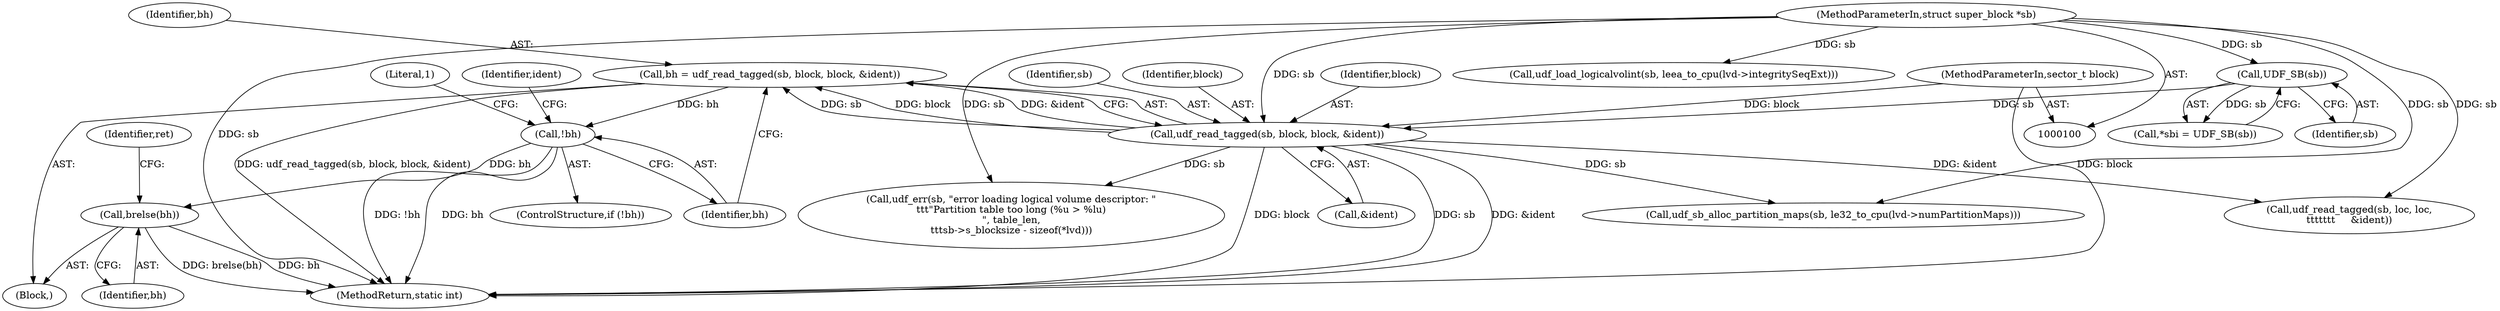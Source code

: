 digraph "0_linux_1df2ae31c724e57be9d7ac00d78db8a5dabdd050@API" {
"1000123" [label="(Call,bh = udf_read_tagged(sb, block, block, &ident))"];
"1000125" [label="(Call,udf_read_tagged(sb, block, block, &ident))"];
"1000113" [label="(Call,UDF_SB(sb))"];
"1000101" [label="(MethodParameterIn,struct super_block *sb)"];
"1000102" [label="(MethodParameterIn,sector_t block)"];
"1000132" [label="(Call,!bh)"];
"1000687" [label="(Call,brelse(bh))"];
"1000680" [label="(Call,udf_load_logicalvolint(sb, leea_to_cpu(lvd->integritySeqExt)))"];
"1000101" [label="(MethodParameterIn,struct super_block *sb)"];
"1000138" [label="(Identifier,ident)"];
"1000687" [label="(Call,brelse(bh))"];
"1000688" [label="(Identifier,bh)"];
"1000123" [label="(Call,bh = udf_read_tagged(sb, block, block, &ident))"];
"1000129" [label="(Call,&ident)"];
"1000135" [label="(Literal,1)"];
"1000113" [label="(Call,UDF_SB(sb))"];
"1000691" [label="(MethodReturn,static int)"];
"1000164" [label="(Call,udf_err(sb, \"error loading logical volume descriptor: \"\n\t\t\t\"Partition table too long (%u > %lu)\n\", table_len,\n\t\t\tsb->s_blocksize - sizeof(*lvd)))"];
"1000124" [label="(Identifier,bh)"];
"1000111" [label="(Call,*sbi = UDF_SB(sb))"];
"1000131" [label="(ControlStructure,if (!bh))"];
"1000133" [label="(Identifier,bh)"];
"1000104" [label="(Block,)"];
"1000128" [label="(Identifier,block)"];
"1000126" [label="(Identifier,sb)"];
"1000102" [label="(MethodParameterIn,sector_t block)"];
"1000178" [label="(Call,udf_sb_alloc_partition_maps(sb, le32_to_cpu(lvd->numPartitionMaps)))"];
"1000132" [label="(Call,!bh)"];
"1000125" [label="(Call,udf_read_tagged(sb, block, block, &ident))"];
"1000127" [label="(Identifier,block)"];
"1000690" [label="(Identifier,ret)"];
"1000114" [label="(Identifier,sb)"];
"1000399" [label="(Call,udf_read_tagged(sb, loc, loc,\n\t\t\t\t\t\t\t     &ident))"];
"1000123" -> "1000104"  [label="AST: "];
"1000123" -> "1000125"  [label="CFG: "];
"1000124" -> "1000123"  [label="AST: "];
"1000125" -> "1000123"  [label="AST: "];
"1000133" -> "1000123"  [label="CFG: "];
"1000123" -> "1000691"  [label="DDG: udf_read_tagged(sb, block, block, &ident)"];
"1000125" -> "1000123"  [label="DDG: sb"];
"1000125" -> "1000123"  [label="DDG: block"];
"1000125" -> "1000123"  [label="DDG: &ident"];
"1000123" -> "1000132"  [label="DDG: bh"];
"1000125" -> "1000129"  [label="CFG: "];
"1000126" -> "1000125"  [label="AST: "];
"1000127" -> "1000125"  [label="AST: "];
"1000128" -> "1000125"  [label="AST: "];
"1000129" -> "1000125"  [label="AST: "];
"1000125" -> "1000691"  [label="DDG: sb"];
"1000125" -> "1000691"  [label="DDG: &ident"];
"1000125" -> "1000691"  [label="DDG: block"];
"1000113" -> "1000125"  [label="DDG: sb"];
"1000101" -> "1000125"  [label="DDG: sb"];
"1000102" -> "1000125"  [label="DDG: block"];
"1000125" -> "1000164"  [label="DDG: sb"];
"1000125" -> "1000178"  [label="DDG: sb"];
"1000125" -> "1000399"  [label="DDG: &ident"];
"1000113" -> "1000111"  [label="AST: "];
"1000113" -> "1000114"  [label="CFG: "];
"1000114" -> "1000113"  [label="AST: "];
"1000111" -> "1000113"  [label="CFG: "];
"1000113" -> "1000111"  [label="DDG: sb"];
"1000101" -> "1000113"  [label="DDG: sb"];
"1000101" -> "1000100"  [label="AST: "];
"1000101" -> "1000691"  [label="DDG: sb"];
"1000101" -> "1000164"  [label="DDG: sb"];
"1000101" -> "1000178"  [label="DDG: sb"];
"1000101" -> "1000399"  [label="DDG: sb"];
"1000101" -> "1000680"  [label="DDG: sb"];
"1000102" -> "1000100"  [label="AST: "];
"1000102" -> "1000691"  [label="DDG: block"];
"1000132" -> "1000131"  [label="AST: "];
"1000132" -> "1000133"  [label="CFG: "];
"1000133" -> "1000132"  [label="AST: "];
"1000135" -> "1000132"  [label="CFG: "];
"1000138" -> "1000132"  [label="CFG: "];
"1000132" -> "1000691"  [label="DDG: !bh"];
"1000132" -> "1000691"  [label="DDG: bh"];
"1000132" -> "1000687"  [label="DDG: bh"];
"1000687" -> "1000104"  [label="AST: "];
"1000687" -> "1000688"  [label="CFG: "];
"1000688" -> "1000687"  [label="AST: "];
"1000690" -> "1000687"  [label="CFG: "];
"1000687" -> "1000691"  [label="DDG: brelse(bh)"];
"1000687" -> "1000691"  [label="DDG: bh"];
}
